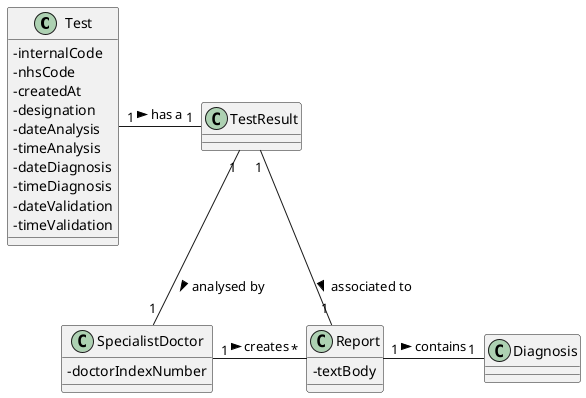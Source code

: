 @startuml

skinparam classAttributeIconSize 0

class Test {
-internalCode
-nhsCode
-createdAt
-designation
-dateAnalysis
-timeAnalysis
-dateDiagnosis
-timeDiagnosis
-dateValidation
-timeValidation
}

class TestResult

class SpecialistDoctor {
-doctorIndexNumber
}

class Diagnosis

class Report {
-textBody
}

Test "1"-"1" TestResult: has a >
TestResult "1"-"1" Report: associated to >
Report "1"-"1" Diagnosis: contains >
TestResult "1"-down-"1" SpecialistDoctor: analysed by >
SpecialistDoctor "1"-right-"*" Report: creates >

@enduml